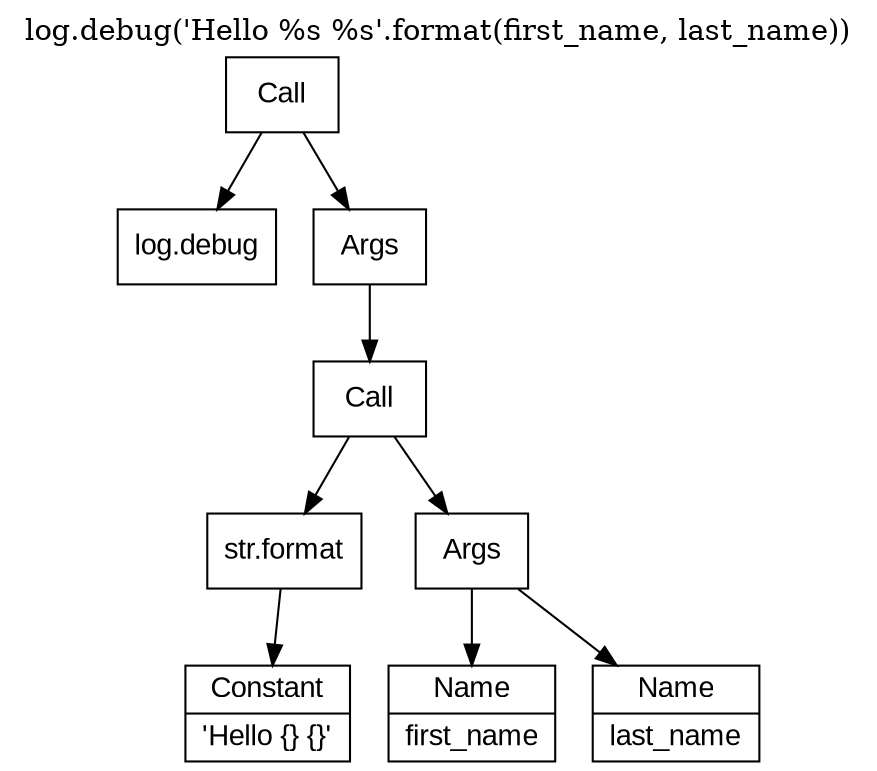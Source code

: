 digraph simple {
	label = "log.debug('Hello %s %s'.format(first_name, last_name))"
	labelloc = "t"
	node [shape=record fontname=Arial]
	
	call [label="Call"]
	func [label="log.debug"]
	args [label="Args"]
	strf [label="Call"]
	strf_func [label="str.format"]
	strf_args [label="Args"]
	lhs [label="{Constant|'Hello \{\} \{\}'}"]
# 	tuple [label="Tuple"]
	arg1 [label="{Name|first_name}"]
	arg2 [label="{Name|last_name}"]
	
	call -> func 
	call -> args
	args -> strf
	strf -> strf_func
	strf_func -> lhs
	strf -> strf_args 
	strf_args -> arg1
	strf_args -> arg2
}